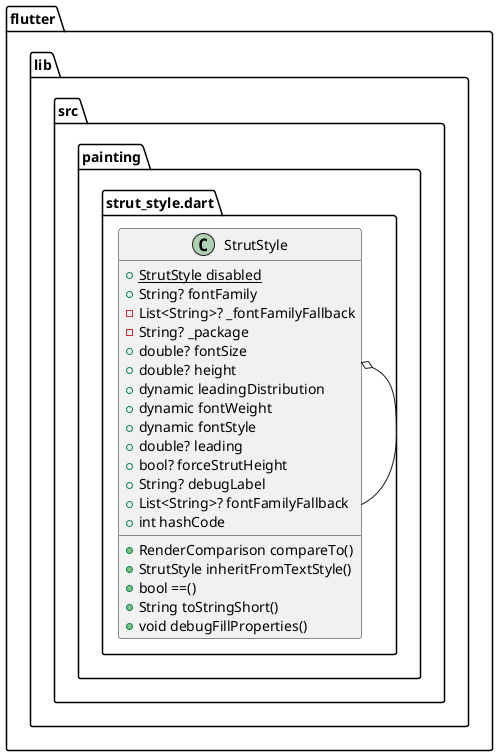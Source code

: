 @startuml
set namespaceSeparator ::

class "flutter::lib::src::painting::strut_style.dart::StrutStyle" {
  {static} +StrutStyle disabled
  +String? fontFamily
  -List<String>? _fontFamilyFallback
  -String? _package
  +double? fontSize
  +double? height
  +dynamic leadingDistribution
  +dynamic fontWeight
  +dynamic fontStyle
  +double? leading
  +bool? forceStrutHeight
  +String? debugLabel
  +List<String>? fontFamilyFallback
  +int hashCode
  +RenderComparison compareTo()
  +StrutStyle inheritFromTextStyle()
  +bool ==()
  +String toStringShort()
  +void debugFillProperties()
}

"flutter::lib::src::painting::strut_style.dart::StrutStyle" o-- "flutter::lib::src::painting::strut_style.dart::StrutStyle"


@enduml